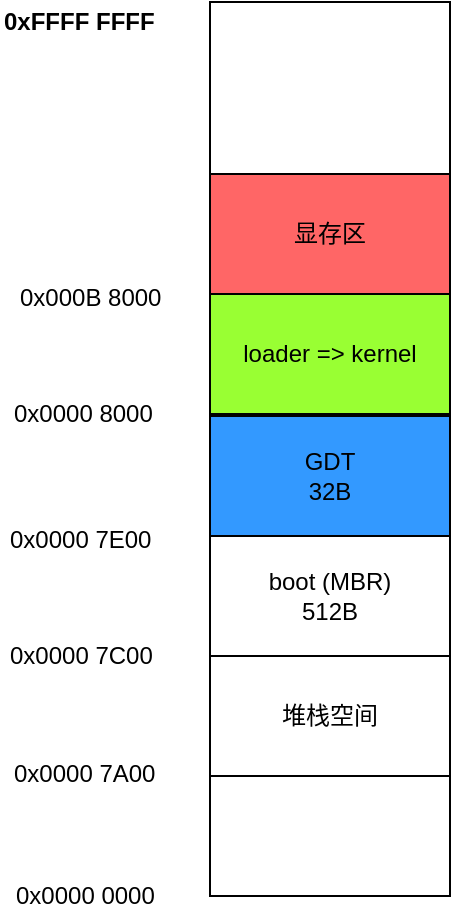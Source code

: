 <mxfile version="11.3.0" type="device" pages="1"><diagram id="3VE-AbwweweSbuBlStzG" name="Page-1"><mxGraphModel dx="1088" dy="841" grid="1" gridSize="10" guides="1" tooltips="1" connect="1" arrows="1" fold="1" page="1" pageScale="1" pageWidth="850" pageHeight="1100" math="0" shadow="0"><root><mxCell id="0"/><mxCell id="1" parent="0"/><mxCell id="2mRntk4LRP9WA8KCzYqF-1" value="" style="rounded=0;whiteSpace=wrap;html=1;" vertex="1" parent="1"><mxGeometry x="260" y="94" width="120" height="86" as="geometry"/></mxCell><mxCell id="2mRntk4LRP9WA8KCzYqF-2" value="&lt;b&gt;0xFFFF FFFF&lt;/b&gt;" style="text;html=1;resizable=0;points=[];autosize=1;align=left;verticalAlign=top;spacingTop=-4;" vertex="1" parent="1"><mxGeometry x="155" y="94" width="90" height="20" as="geometry"/></mxCell><mxCell id="2mRntk4LRP9WA8KCzYqF-3" value="显存区" style="rounded=0;whiteSpace=wrap;html=1;fillColor=#FF6666;" vertex="1" parent="1"><mxGeometry x="260" y="180" width="120" height="60" as="geometry"/></mxCell><mxCell id="2mRntk4LRP9WA8KCzYqF-5" value="loader =&amp;gt; kernel" style="rounded=0;whiteSpace=wrap;html=1;fillColor=#99FF33;" vertex="1" parent="1"><mxGeometry x="260" y="240" width="120" height="60" as="geometry"/></mxCell><mxCell id="2mRntk4LRP9WA8KCzYqF-6" value="0x000B 8000" style="text;html=1;resizable=0;points=[];autosize=1;align=left;verticalAlign=top;spacingTop=-4;" vertex="1" parent="1"><mxGeometry x="163" y="232" width="90" height="20" as="geometry"/></mxCell><mxCell id="2mRntk4LRP9WA8KCzYqF-7" value="0x0000 8000" style="text;html=1;resizable=0;points=[];autosize=1;align=left;verticalAlign=top;spacingTop=-4;" vertex="1" parent="1"><mxGeometry x="160" y="290" width="80" height="20" as="geometry"/></mxCell><mxCell id="2mRntk4LRP9WA8KCzYqF-8" value="GDT&lt;br&gt;32B" style="rounded=0;whiteSpace=wrap;html=1;fillColor=#3399FF;" vertex="1" parent="1"><mxGeometry x="260" y="301" width="120" height="60" as="geometry"/></mxCell><mxCell id="2mRntk4LRP9WA8KCzYqF-9" value="0x0000 7E00" style="text;html=1;resizable=0;points=[];autosize=1;align=left;verticalAlign=top;spacingTop=-4;" vertex="1" parent="1"><mxGeometry x="158" y="353" width="90" height="20" as="geometry"/></mxCell><mxCell id="2mRntk4LRP9WA8KCzYqF-10" value="boot (MBR)&lt;br&gt;512B" style="rounded=0;whiteSpace=wrap;html=1;fillColor=#FFFFFF;" vertex="1" parent="1"><mxGeometry x="260" y="361" width="120" height="60" as="geometry"/></mxCell><mxCell id="2mRntk4LRP9WA8KCzYqF-11" value="0x0000 7C00" style="text;html=1;resizable=0;points=[];autosize=1;align=left;verticalAlign=top;spacingTop=-4;" vertex="1" parent="1"><mxGeometry x="158" y="411" width="90" height="20" as="geometry"/></mxCell><mxCell id="2mRntk4LRP9WA8KCzYqF-12" value="堆栈空间" style="rounded=0;whiteSpace=wrap;html=1;fillColor=#FFFFFF;" vertex="1" parent="1"><mxGeometry x="260" y="421" width="120" height="60" as="geometry"/></mxCell><mxCell id="2mRntk4LRP9WA8KCzYqF-13" value="0x0000 7A00" style="text;html=1;resizable=0;points=[];autosize=1;align=left;verticalAlign=top;spacingTop=-4;" vertex="1" parent="1"><mxGeometry x="160" y="470" width="90" height="20" as="geometry"/></mxCell><mxCell id="2mRntk4LRP9WA8KCzYqF-14" value="" style="rounded=0;whiteSpace=wrap;html=1;fillColor=#FFFFFF;" vertex="1" parent="1"><mxGeometry x="260" y="481" width="120" height="60" as="geometry"/></mxCell><mxCell id="2mRntk4LRP9WA8KCzYqF-15" value="0x0000 0000" style="text;html=1;resizable=0;points=[];autosize=1;align=left;verticalAlign=top;spacingTop=-4;" vertex="1" parent="1"><mxGeometry x="161" y="531" width="80" height="20" as="geometry"/></mxCell></root></mxGraphModel></diagram></mxfile>
